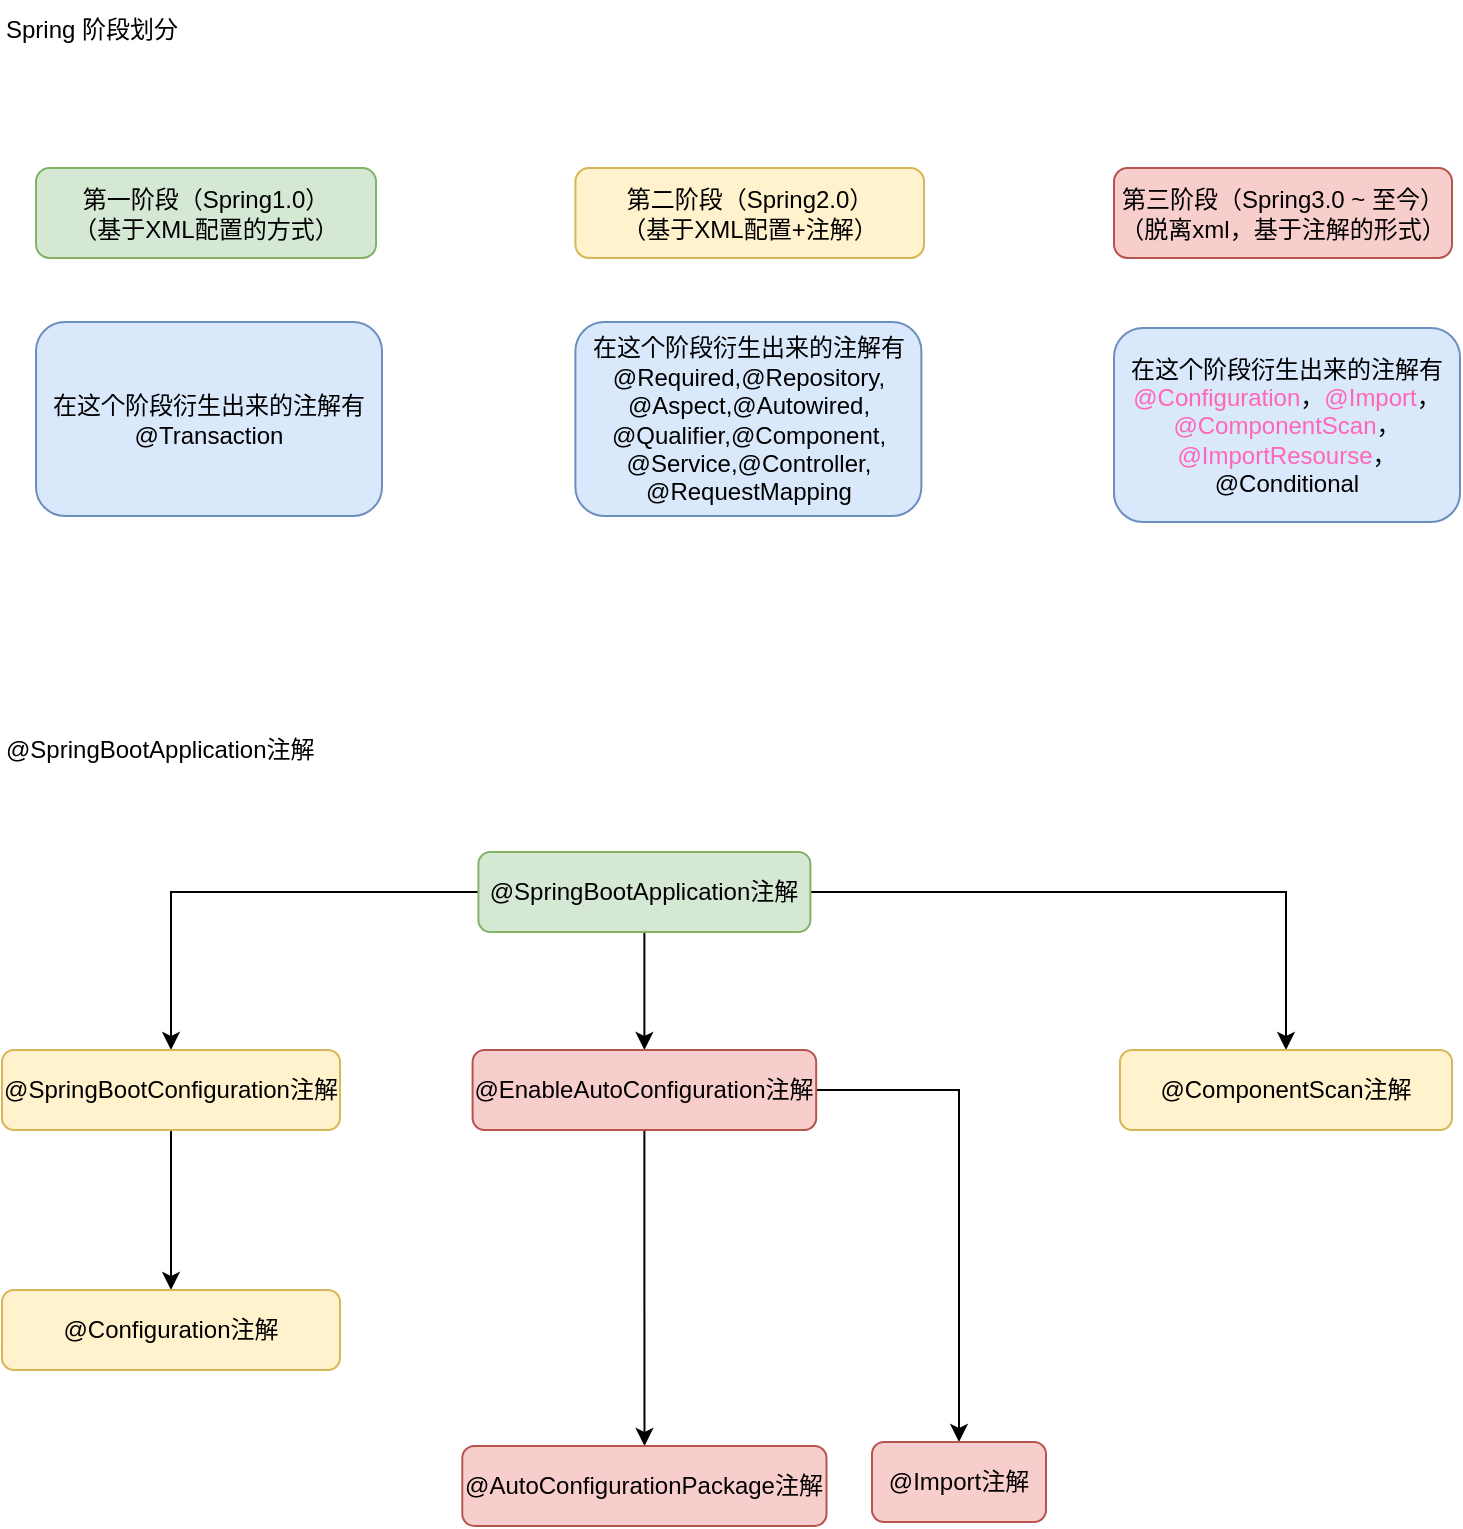 <mxfile version="28.2.4">
  <diagram name="第 1 页" id="ZmwT_X2YFcdZnKuKyjx4">
    <mxGraphModel dx="1213" dy="730" grid="0" gridSize="10" guides="1" tooltips="1" connect="1" arrows="1" fold="1" page="1" pageScale="1" pageWidth="827" pageHeight="1169" math="0" shadow="0">
      <root>
        <mxCell id="0" />
        <mxCell id="1" parent="0" />
        <mxCell id="CRIQ0p4wAAM1cMivIsNs-1" value="第一阶段（Spring1.0）&lt;br&gt;（基于XML配置的方式）" style="rounded=1;whiteSpace=wrap;html=1;container=0;fillColor=#d5e8d4;strokeColor=#82b366;textShadow=0;labelBackgroundColor=none;glass=0;" vertex="1" parent="1">
          <mxGeometry x="73" y="130" width="170" height="45" as="geometry" />
        </mxCell>
        <mxCell id="CRIQ0p4wAAM1cMivIsNs-2" value="第二阶段（Spring2.0）&lt;br&gt;（基于XML配置+注解）" style="rounded=1;whiteSpace=wrap;html=1;container=0;fillColor=#fff2cc;strokeColor=#d6b656;textShadow=0;labelBackgroundColor=none;glass=0;" vertex="1" parent="1">
          <mxGeometry x="342.7" y="130" width="174.3" height="45" as="geometry" />
        </mxCell>
        <mxCell id="CRIQ0p4wAAM1cMivIsNs-3" value="第三阶段（Spring3.0 ~ 至今）&lt;br&gt;（脱离xml，基于注解的形式）" style="rounded=1;whiteSpace=wrap;html=1;container=0;fillColor=#f8cecc;strokeColor=#b85450;textShadow=0;labelBackgroundColor=none;glass=0;" vertex="1" parent="1">
          <mxGeometry x="612" y="130" width="169" height="45" as="geometry" />
        </mxCell>
        <mxCell id="CRIQ0p4wAAM1cMivIsNs-12" value="在这个阶段衍生出来的注解有@Transaction" style="rounded=1;whiteSpace=wrap;html=1;fillColor=#dae8fc;strokeColor=#6c8ebf;textShadow=0;labelBackgroundColor=none;glass=0;" vertex="1" parent="1">
          <mxGeometry x="73" y="207" width="173" height="97" as="geometry" />
        </mxCell>
        <mxCell id="CRIQ0p4wAAM1cMivIsNs-13" value="在这个阶段衍生出来的注解有&lt;br&gt;@Required,@Repository,&lt;div&gt;@Aspect,@Autowired,&lt;/div&gt;&lt;div&gt;@Qualifier,@Component,&lt;/div&gt;&lt;div&gt;@Service,@Controller,&lt;/div&gt;&lt;div&gt;@RequestMapping&lt;/div&gt;" style="rounded=1;whiteSpace=wrap;html=1;fillColor=#dae8fc;strokeColor=#6c8ebf;textShadow=0;labelBackgroundColor=none;glass=0;" vertex="1" parent="1">
          <mxGeometry x="342.7" y="207" width="173" height="97" as="geometry" />
        </mxCell>
        <mxCell id="CRIQ0p4wAAM1cMivIsNs-14" value="在这个阶段衍生出来的注解有&lt;br&gt;&lt;font style=&quot;color: rgb(255, 102, 179);&quot;&gt;@Configuration&lt;/font&gt;，&lt;font style=&quot;color: rgb(255, 102, 179);&quot;&gt;@Import&lt;/font&gt;，&lt;font style=&quot;color: rgb(255, 102, 179);&quot;&gt;@ComponentScan&lt;/font&gt;，&lt;font style=&quot;color: rgb(255, 102, 179);&quot;&gt;@ImportResourse&lt;/font&gt;，@Conditional" style="rounded=1;whiteSpace=wrap;html=1;fillColor=#dae8fc;strokeColor=#6c8ebf;textShadow=0;labelBackgroundColor=none;glass=0;" vertex="1" parent="1">
          <mxGeometry x="612" y="210" width="173" height="97" as="geometry" />
        </mxCell>
        <mxCell id="CRIQ0p4wAAM1cMivIsNs-21" value="" style="edgeStyle=orthogonalEdgeStyle;rounded=0;orthogonalLoop=1;jettySize=auto;html=1;" edge="1" parent="1" source="CRIQ0p4wAAM1cMivIsNs-17" target="CRIQ0p4wAAM1cMivIsNs-19">
          <mxGeometry relative="1" as="geometry" />
        </mxCell>
        <mxCell id="CRIQ0p4wAAM1cMivIsNs-22" style="edgeStyle=orthogonalEdgeStyle;rounded=0;orthogonalLoop=1;jettySize=auto;html=1;entryX=0.5;entryY=0;entryDx=0;entryDy=0;" edge="1" parent="1" source="CRIQ0p4wAAM1cMivIsNs-17" target="CRIQ0p4wAAM1cMivIsNs-18">
          <mxGeometry relative="1" as="geometry" />
        </mxCell>
        <mxCell id="CRIQ0p4wAAM1cMivIsNs-23" style="edgeStyle=orthogonalEdgeStyle;rounded=0;orthogonalLoop=1;jettySize=auto;html=1;" edge="1" parent="1" source="CRIQ0p4wAAM1cMivIsNs-17" target="CRIQ0p4wAAM1cMivIsNs-20">
          <mxGeometry relative="1" as="geometry" />
        </mxCell>
        <mxCell id="CRIQ0p4wAAM1cMivIsNs-17" value="@SpringBootApplication注解" style="rounded=1;whiteSpace=wrap;html=1;fillColor=#d5e8d4;strokeColor=#82b366;" vertex="1" parent="1">
          <mxGeometry x="294.2" y="472" width="166" height="40" as="geometry" />
        </mxCell>
        <mxCell id="CRIQ0p4wAAM1cMivIsNs-25" value="" style="edgeStyle=orthogonalEdgeStyle;rounded=0;orthogonalLoop=1;jettySize=auto;html=1;" edge="1" parent="1" source="CRIQ0p4wAAM1cMivIsNs-18" target="CRIQ0p4wAAM1cMivIsNs-24">
          <mxGeometry relative="1" as="geometry" />
        </mxCell>
        <mxCell id="CRIQ0p4wAAM1cMivIsNs-18" value="@SpringBootConfiguration注解" style="rounded=1;whiteSpace=wrap;html=1;fillColor=#fff2cc;strokeColor=#d6b656;" vertex="1" parent="1">
          <mxGeometry x="56" y="571" width="169" height="40" as="geometry" />
        </mxCell>
        <mxCell id="CRIQ0p4wAAM1cMivIsNs-27" value="" style="edgeStyle=orthogonalEdgeStyle;rounded=0;orthogonalLoop=1;jettySize=auto;html=1;" edge="1" parent="1" source="CRIQ0p4wAAM1cMivIsNs-19" target="CRIQ0p4wAAM1cMivIsNs-26">
          <mxGeometry relative="1" as="geometry" />
        </mxCell>
        <mxCell id="CRIQ0p4wAAM1cMivIsNs-30" style="edgeStyle=orthogonalEdgeStyle;rounded=0;orthogonalLoop=1;jettySize=auto;html=1;entryX=0.5;entryY=0;entryDx=0;entryDy=0;" edge="1" parent="1" source="CRIQ0p4wAAM1cMivIsNs-19" target="CRIQ0p4wAAM1cMivIsNs-28">
          <mxGeometry relative="1" as="geometry" />
        </mxCell>
        <mxCell id="CRIQ0p4wAAM1cMivIsNs-19" value="@EnableAutoConfiguration注解" style="rounded=1;whiteSpace=wrap;html=1;fillColor=#f8cecc;strokeColor=#b85450;" vertex="1" parent="1">
          <mxGeometry x="291.3" y="571" width="171.8" height="40" as="geometry" />
        </mxCell>
        <mxCell id="CRIQ0p4wAAM1cMivIsNs-20" value="@ComponentScan注解" style="rounded=1;whiteSpace=wrap;html=1;fillColor=#fff2cc;strokeColor=#d6b656;" vertex="1" parent="1">
          <mxGeometry x="615" y="571" width="166" height="40" as="geometry" />
        </mxCell>
        <mxCell id="CRIQ0p4wAAM1cMivIsNs-24" value="@Configuration注解" style="rounded=1;whiteSpace=wrap;html=1;fillColor=#fff2cc;strokeColor=#d6b656;" vertex="1" parent="1">
          <mxGeometry x="56" y="691" width="169" height="40" as="geometry" />
        </mxCell>
        <mxCell id="CRIQ0p4wAAM1cMivIsNs-26" value="@AutoConfigurationPackage注解" style="rounded=1;whiteSpace=wrap;html=1;fillColor=#f8cecc;strokeColor=#b85450;" vertex="1" parent="1">
          <mxGeometry x="286.15" y="769" width="182.1" height="40" as="geometry" />
        </mxCell>
        <mxCell id="CRIQ0p4wAAM1cMivIsNs-28" value="@Import注解" style="rounded=1;whiteSpace=wrap;html=1;fillColor=#f8cecc;strokeColor=#b85450;" vertex="1" parent="1">
          <mxGeometry x="491" y="767" width="87" height="40" as="geometry" />
        </mxCell>
        <mxCell id="CRIQ0p4wAAM1cMivIsNs-31" value="@SpringBootApplication注解" style="text;html=1;align=left;verticalAlign=middle;whiteSpace=wrap;rounded=0;" vertex="1" parent="1">
          <mxGeometry x="56" y="406" width="184" height="30" as="geometry" />
        </mxCell>
        <mxCell id="CRIQ0p4wAAM1cMivIsNs-32" value="Spring 阶段划分" style="text;html=1;align=left;verticalAlign=middle;whiteSpace=wrap;rounded=0;" vertex="1" parent="1">
          <mxGeometry x="56" y="46" width="131" height="30" as="geometry" />
        </mxCell>
      </root>
    </mxGraphModel>
  </diagram>
</mxfile>
